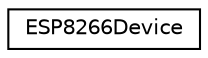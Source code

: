 digraph "Graphical Class Hierarchy"
{
  edge [fontname="Helvetica",fontsize="10",labelfontname="Helvetica",labelfontsize="10"];
  node [fontname="Helvetica",fontsize="10",shape=record];
  rankdir="LR";
  Node1 [label="ESP8266Device",height=0.2,width=0.4,color="black", fillcolor="white", style="filled",URL="$class_e_s_p8266_device.html",tooltip="A modem-level driver for the ESP 8266 wifi module. "];
}
